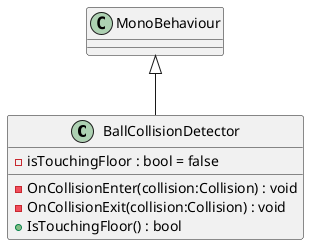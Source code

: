 @startuml
class BallCollisionDetector {
    - isTouchingFloor : bool = false
    - OnCollisionEnter(collision:Collision) : void
    - OnCollisionExit(collision:Collision) : void
    + IsTouchingFloor() : bool
}
MonoBehaviour <|-- BallCollisionDetector
@enduml
